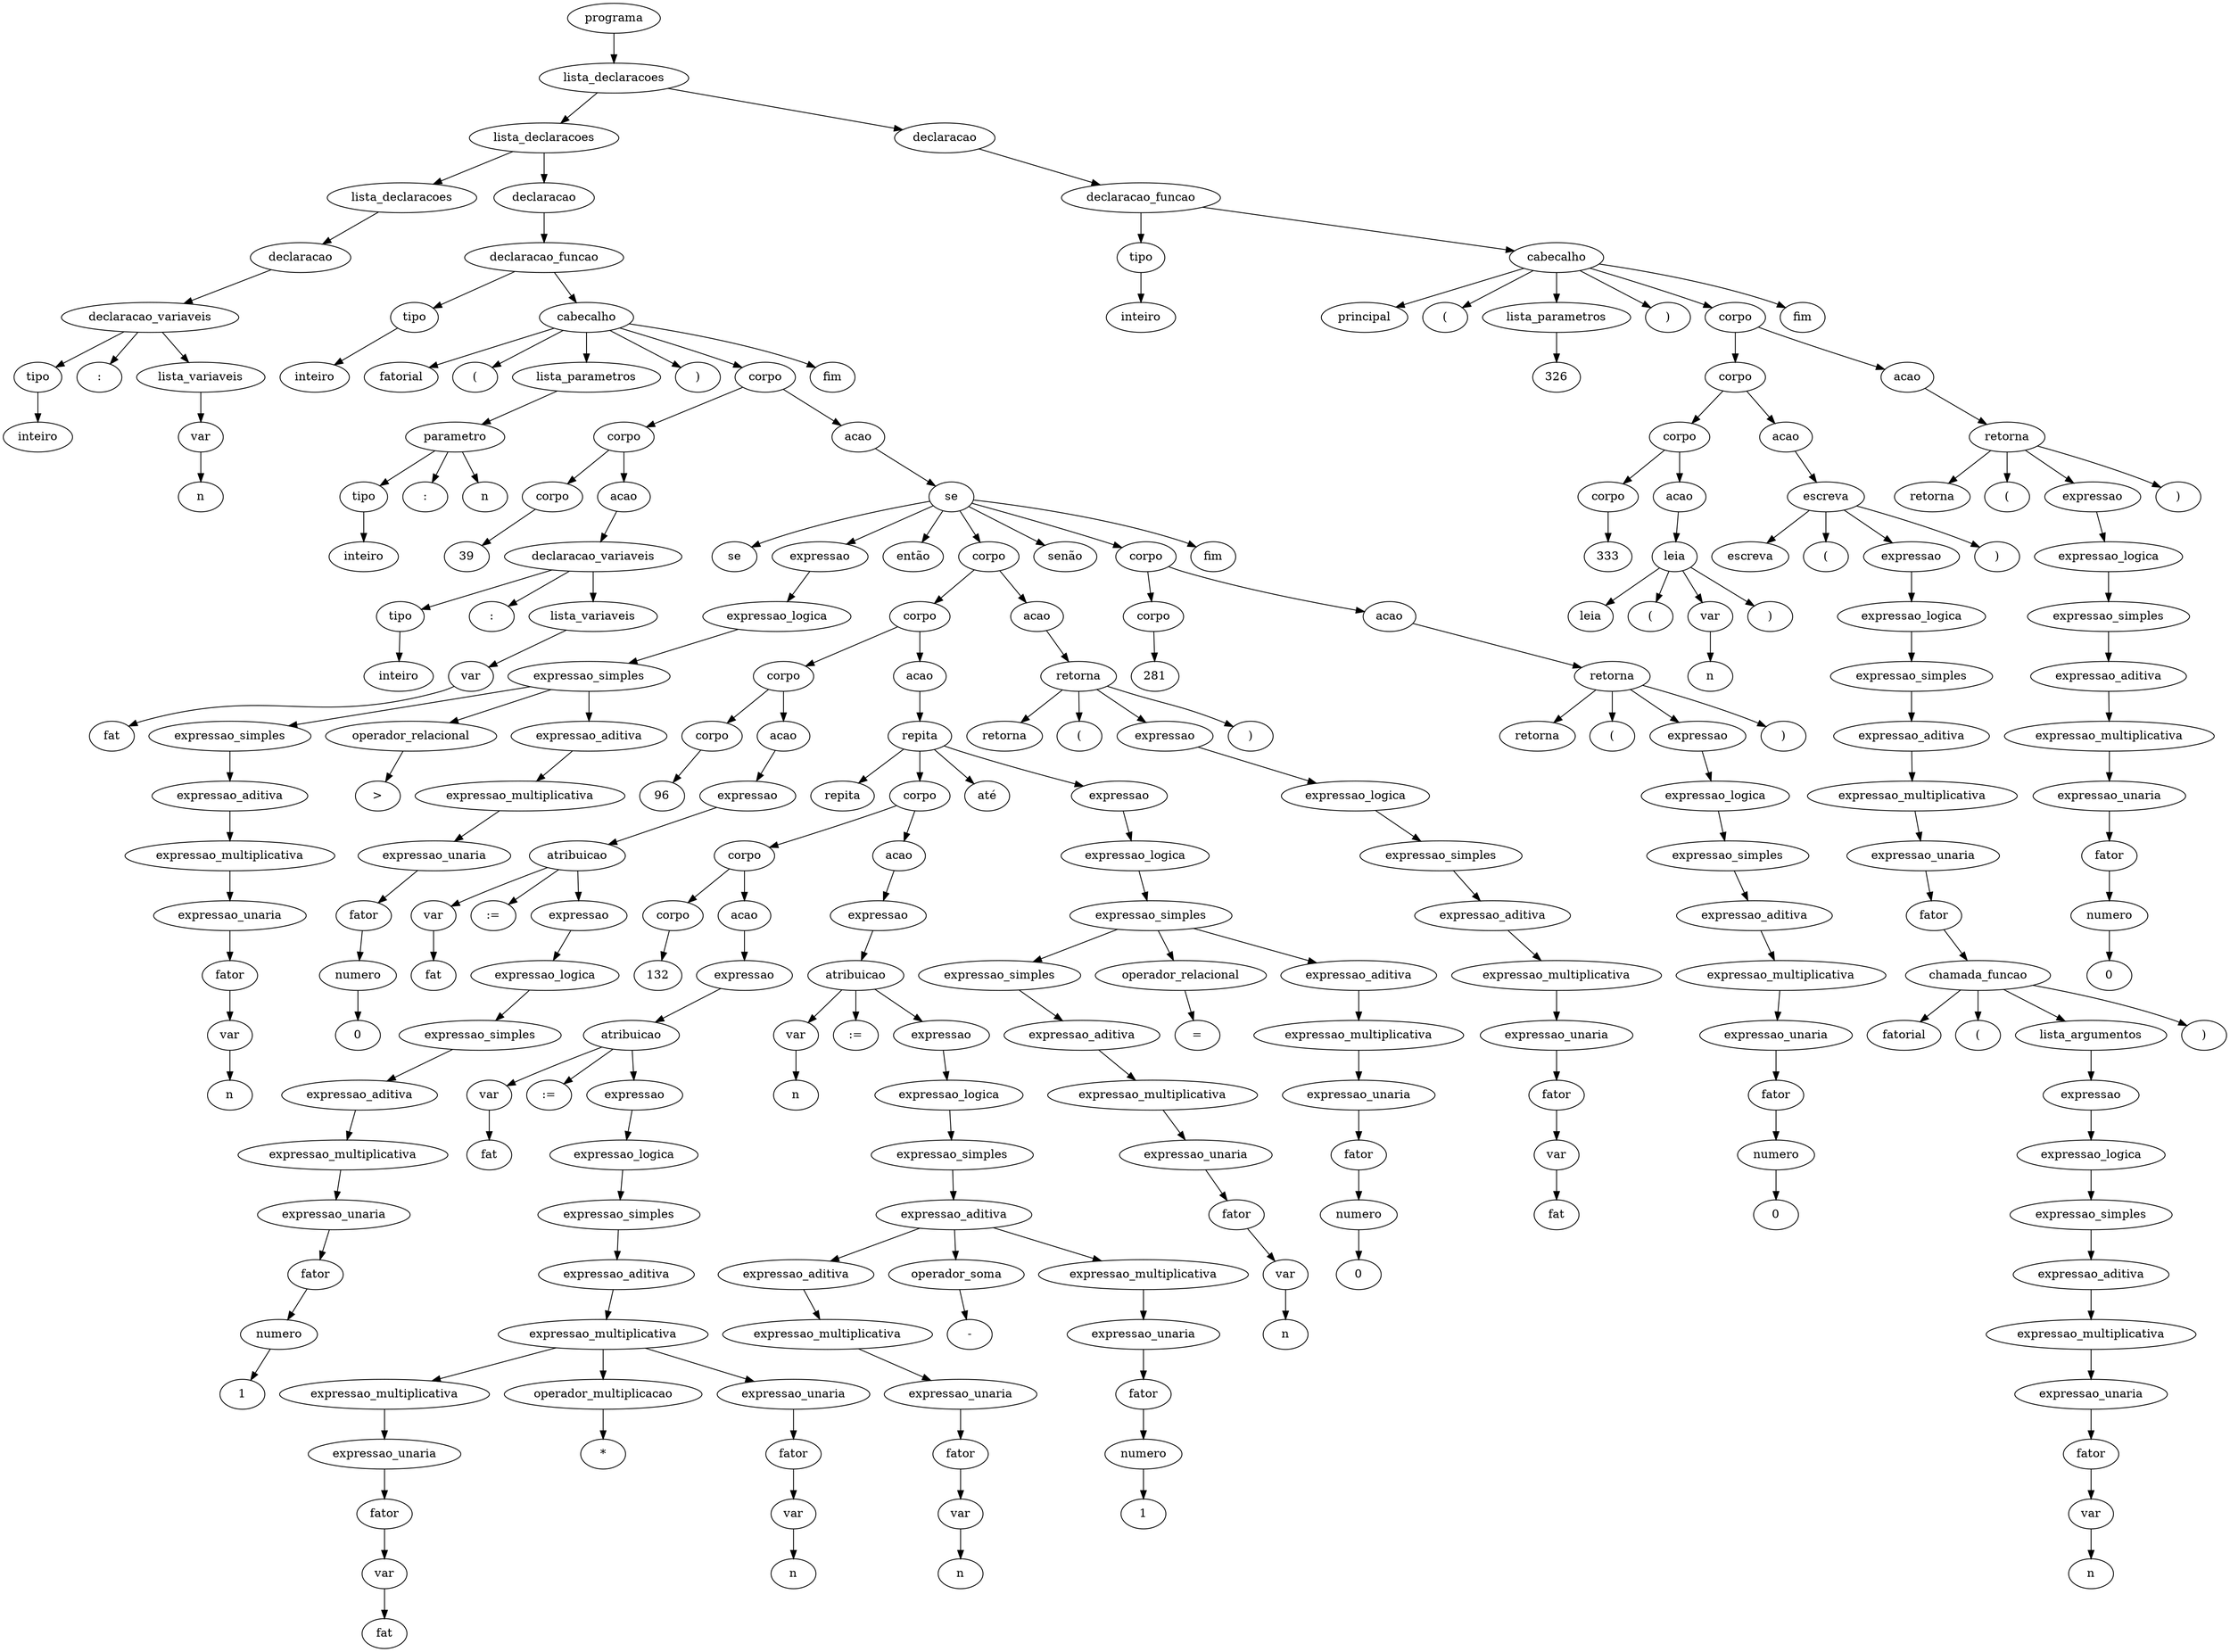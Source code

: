 digraph {
	0 [label=programa]
	1 [label=lista_declaracoes]
	0 -> 1
	2 [label=lista_declaracoes]
	1 -> 2
	3 [label=lista_declaracoes]
	2 -> 3
	4 [label=declaracao]
	3 -> 4
	5 [label=declaracao_variaveis]
	4 -> 5
	6 [label=tipo]
	5 -> 6
	7 [label=inteiro]
	6 -> 7
	9 [label=":"]
	5 -> 9
	10 [label=lista_variaveis]
	5 -> 10
	11 [label=var]
	10 -> 11
	12 [label=n]
	11 -> 12
	18 [label=declaracao]
	2 -> 18
	19 [label=declaracao_funcao]
	18 -> 19
	20 [label=tipo]
	19 -> 20
	21 [label=inteiro]
	20 -> 21
	23 [label=cabecalho]
	19 -> 23
	24 [label=fatorial]
	23 -> 24
	25 [label="("]
	23 -> 25
	26 [label=lista_parametros]
	23 -> 26
	27 [label=parametro]
	26 -> 27
	28 [label=tipo]
	27 -> 28
	29 [label=inteiro]
	28 -> 29
	31 [label=":"]
	27 -> 31
	32 [label=n]
	27 -> 32
	35 [label=")"]
	23 -> 35
	36 [label=corpo]
	23 -> 36
	37 [label=corpo]
	36 -> 37
	38 [label=corpo]
	37 -> 38
	39
	38 -> 39
	41 [label=acao]
	37 -> 41
	42 [label=declaracao_variaveis]
	41 -> 42
	43 [label=tipo]
	42 -> 43
	44 [label=inteiro]
	43 -> 44
	46 [label=":"]
	42 -> 46
	47 [label=lista_variaveis]
	42 -> 47
	48 [label=var]
	47 -> 48
	49 [label=fat]
	48 -> 49
	55 [label=acao]
	36 -> 55
	56 [label=se]
	55 -> 56
	57 [label=se]
	56 -> 57
	58 [label=expressao]
	56 -> 58
	59 [label=expressao_logica]
	58 -> 59
	60 [label=expressao_simples]
	59 -> 60
	61 [label=expressao_simples]
	60 -> 61
	62 [label=expressao_aditiva]
	61 -> 62
	63 [label=expressao_multiplicativa]
	62 -> 63
	64 [label=expressao_unaria]
	63 -> 64
	65 [label=fator]
	64 -> 65
	66 [label=var]
	65 -> 66
	67 [label=n]
	66 -> 67
	74 [label=operador_relacional]
	60 -> 74
	75 [label=">"]
	74 -> 75
	77 [label=expressao_aditiva]
	60 -> 77
	78 [label=expressao_multiplicativa]
	77 -> 78
	79 [label=expressao_unaria]
	78 -> 79
	80 [label=fator]
	79 -> 80
	81 [label=numero]
	80 -> 81
	82 [label=0]
	81 -> 82
	91 [label="então"]
	56 -> 91
	92 [label=corpo]
	56 -> 92
	93 [label=corpo]
	92 -> 93
	94 [label=corpo]
	93 -> 94
	95 [label=corpo]
	94 -> 95
	96
	95 -> 96
	98 [label=acao]
	94 -> 98
	99 [label=expressao]
	98 -> 99
	100 [label=atribuicao]
	99 -> 100
	101 [label=var]
	100 -> 101
	102 [label=fat]
	101 -> 102
	104 [label=":="]
	100 -> 104
	105 [label=expressao]
	100 -> 105
	106 [label=expressao_logica]
	105 -> 106
	107 [label=expressao_simples]
	106 -> 107
	108 [label=expressao_aditiva]
	107 -> 108
	109 [label=expressao_multiplicativa]
	108 -> 109
	110 [label=expressao_unaria]
	109 -> 110
	111 [label=fator]
	110 -> 111
	112 [label=numero]
	111 -> 112
	113 [label=1]
	112 -> 113
	126 [label=acao]
	93 -> 126
	127 [label=repita]
	126 -> 127
	128 [label=repita]
	127 -> 128
	129 [label=corpo]
	127 -> 129
	130 [label=corpo]
	129 -> 130
	131 [label=corpo]
	130 -> 131
	132
	131 -> 132
	134 [label=acao]
	130 -> 134
	135 [label=expressao]
	134 -> 135
	136 [label=atribuicao]
	135 -> 136
	137 [label=var]
	136 -> 137
	138 [label=fat]
	137 -> 138
	140 [label=":="]
	136 -> 140
	141 [label=expressao]
	136 -> 141
	142 [label=expressao_logica]
	141 -> 142
	143 [label=expressao_simples]
	142 -> 143
	144 [label=expressao_aditiva]
	143 -> 144
	145 [label=expressao_multiplicativa]
	144 -> 145
	146 [label=expressao_multiplicativa]
	145 -> 146
	147 [label=expressao_unaria]
	146 -> 147
	148 [label=fator]
	147 -> 148
	149 [label=var]
	148 -> 149
	150 [label=fat]
	149 -> 150
	155 [label=operador_multiplicacao]
	145 -> 155
	156 [label="*"]
	155 -> 156
	158 [label=expressao_unaria]
	145 -> 158
	159 [label=fator]
	158 -> 159
	160 [label=var]
	159 -> 160
	161 [label=n]
	160 -> 161
	174 [label=acao]
	129 -> 174
	175 [label=expressao]
	174 -> 175
	176 [label=atribuicao]
	175 -> 176
	177 [label=var]
	176 -> 177
	178 [label=n]
	177 -> 178
	180 [label=":="]
	176 -> 180
	181 [label=expressao]
	176 -> 181
	182 [label=expressao_logica]
	181 -> 182
	183 [label=expressao_simples]
	182 -> 183
	184 [label=expressao_aditiva]
	183 -> 184
	185 [label=expressao_aditiva]
	184 -> 185
	186 [label=expressao_multiplicativa]
	185 -> 186
	187 [label=expressao_unaria]
	186 -> 187
	188 [label=fator]
	187 -> 188
	189 [label=var]
	188 -> 189
	190 [label=n]
	189 -> 190
	196 [label=operador_soma]
	184 -> 196
	197 [label="-"]
	196 -> 197
	199 [label=expressao_multiplicativa]
	184 -> 199
	200 [label=expressao_unaria]
	199 -> 200
	201 [label=fator]
	200 -> 201
	202 [label=numero]
	201 -> 202
	203 [label=1]
	202 -> 203
	216 [label="até"]
	127 -> 216
	217 [label=expressao]
	127 -> 217
	218 [label=expressao_logica]
	217 -> 218
	219 [label=expressao_simples]
	218 -> 219
	220 [label=expressao_simples]
	219 -> 220
	221 [label=expressao_aditiva]
	220 -> 221
	222 [label=expressao_multiplicativa]
	221 -> 222
	223 [label=expressao_unaria]
	222 -> 223
	224 [label=fator]
	223 -> 224
	225 [label=var]
	224 -> 225
	226 [label=n]
	225 -> 226
	233 [label=operador_relacional]
	219 -> 233
	234 [label="="]
	233 -> 234
	236 [label=expressao_aditiva]
	219 -> 236
	237 [label=expressao_multiplicativa]
	236 -> 237
	238 [label=expressao_unaria]
	237 -> 238
	239 [label=fator]
	238 -> 239
	240 [label=numero]
	239 -> 240
	241 [label=0]
	240 -> 241
	253 [label=acao]
	92 -> 253
	254 [label=retorna]
	253 -> 254
	255 [label=retorna]
	254 -> 255
	256 [label="("]
	254 -> 256
	257 [label=expressao]
	254 -> 257
	258 [label=expressao_logica]
	257 -> 258
	259 [label=expressao_simples]
	258 -> 259
	260 [label=expressao_aditiva]
	259 -> 260
	261 [label=expressao_multiplicativa]
	260 -> 261
	262 [label=expressao_unaria]
	261 -> 262
	263 [label=fator]
	262 -> 263
	264 [label=var]
	263 -> 264
	265 [label=fat]
	264 -> 265
	274 [label=")"]
	254 -> 274
	278 [label="senão"]
	56 -> 278
	279 [label=corpo]
	56 -> 279
	280 [label=corpo]
	279 -> 280
	281
	280 -> 281
	283 [label=acao]
	279 -> 283
	284 [label=retorna]
	283 -> 284
	285 [label=retorna]
	284 -> 285
	286 [label="("]
	284 -> 286
	287 [label=expressao]
	284 -> 287
	288 [label=expressao_logica]
	287 -> 288
	289 [label=expressao_simples]
	288 -> 289
	290 [label=expressao_aditiva]
	289 -> 290
	291 [label=expressao_multiplicativa]
	290 -> 291
	292 [label=expressao_unaria]
	291 -> 292
	293 [label=fator]
	292 -> 293
	294 [label=numero]
	293 -> 294
	295 [label=0]
	294 -> 295
	304 [label=")"]
	284 -> 304
	308 [label=fim]
	56 -> 308
	312 [label=fim]
	23 -> 312
	317 [label=declaracao]
	1 -> 317
	318 [label=declaracao_funcao]
	317 -> 318
	319 [label=tipo]
	318 -> 319
	320 [label=inteiro]
	319 -> 320
	322 [label=cabecalho]
	318 -> 322
	323 [label=principal]
	322 -> 323
	324 [label="("]
	322 -> 324
	325 [label=lista_parametros]
	322 -> 325
	326
	325 -> 326
	328 [label=")"]
	322 -> 328
	329 [label=corpo]
	322 -> 329
	330 [label=corpo]
	329 -> 330
	331 [label=corpo]
	330 -> 331
	332 [label=corpo]
	331 -> 332
	333
	332 -> 333
	335 [label=acao]
	331 -> 335
	336 [label=leia]
	335 -> 336
	337 [label=leia]
	336 -> 337
	338 [label="("]
	336 -> 338
	339 [label=var]
	336 -> 339
	340 [label=n]
	339 -> 340
	342 [label=")"]
	336 -> 342
	346 [label=acao]
	330 -> 346
	347 [label=escreva]
	346 -> 347
	348 [label=escreva]
	347 -> 348
	349 [label="("]
	347 -> 349
	350 [label=expressao]
	347 -> 350
	351 [label=expressao_logica]
	350 -> 351
	352 [label=expressao_simples]
	351 -> 352
	353 [label=expressao_aditiva]
	352 -> 353
	354 [label=expressao_multiplicativa]
	353 -> 354
	355 [label=expressao_unaria]
	354 -> 355
	356 [label=fator]
	355 -> 356
	357 [label=chamada_funcao]
	356 -> 357
	358 [label=fatorial]
	357 -> 358
	359 [label="("]
	357 -> 359
	360 [label=lista_argumentos]
	357 -> 360
	361 [label=expressao]
	360 -> 361
	362 [label=expressao_logica]
	361 -> 362
	363 [label=expressao_simples]
	362 -> 363
	364 [label=expressao_aditiva]
	363 -> 364
	365 [label=expressao_multiplicativa]
	364 -> 365
	366 [label=expressao_unaria]
	365 -> 366
	367 [label=fator]
	366 -> 367
	368 [label=var]
	367 -> 368
	369 [label=n]
	368 -> 369
	379 [label=")"]
	357 -> 379
	388 [label=")"]
	347 -> 388
	392 [label=acao]
	329 -> 392
	393 [label=retorna]
	392 -> 393
	394 [label=retorna]
	393 -> 394
	395 [label="("]
	393 -> 395
	396 [label=expressao]
	393 -> 396
	397 [label=expressao_logica]
	396 -> 397
	398 [label=expressao_simples]
	397 -> 398
	399 [label=expressao_aditiva]
	398 -> 399
	400 [label=expressao_multiplicativa]
	399 -> 400
	401 [label=expressao_unaria]
	400 -> 401
	402 [label=fator]
	401 -> 402
	403 [label=numero]
	402 -> 403
	404 [label=0]
	403 -> 404
	413 [label=")"]
	393 -> 413
	417 [label=fim]
	322 -> 417
}
